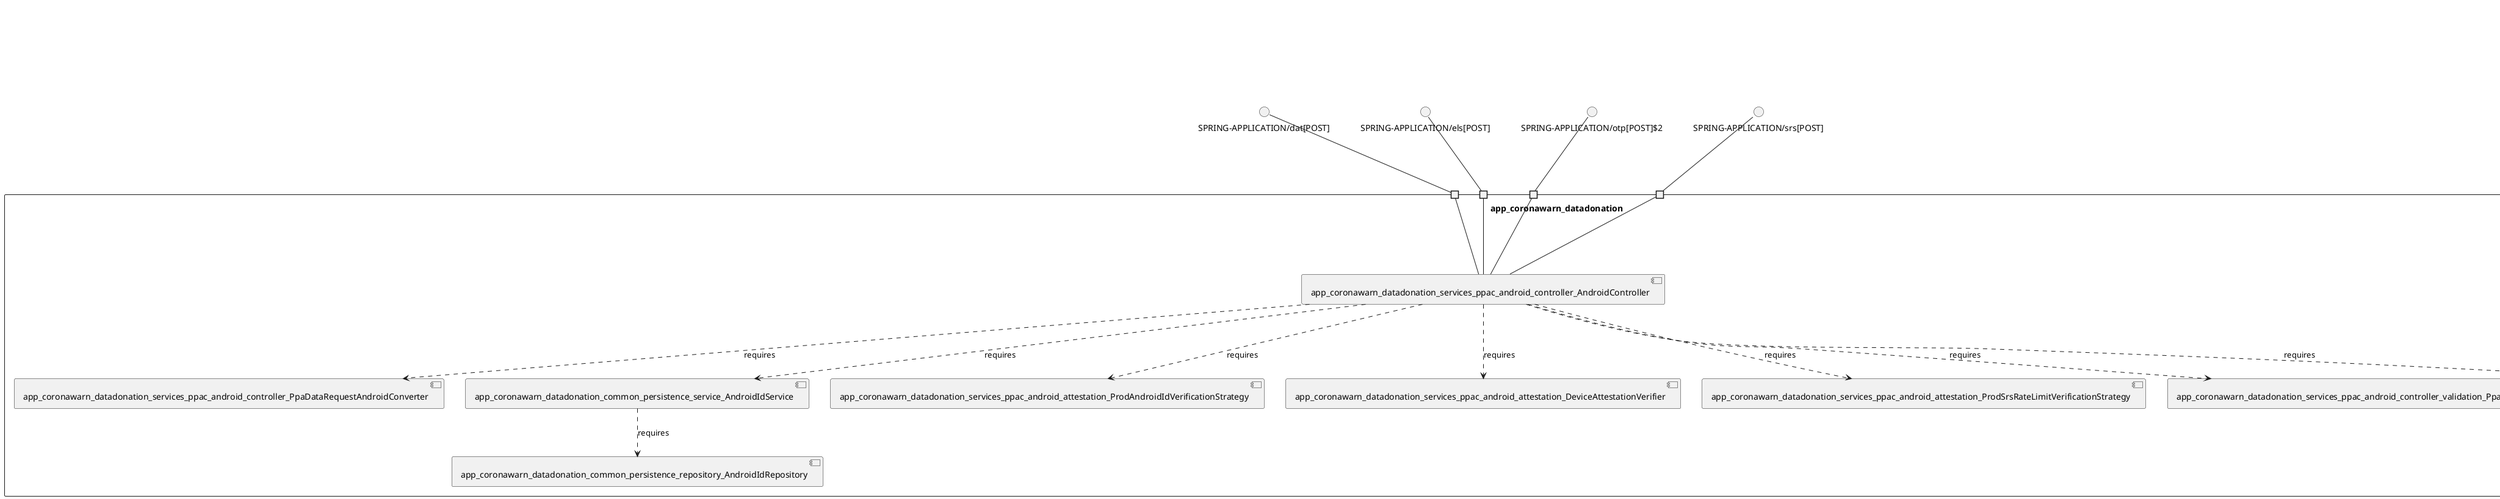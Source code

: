 @startuml
skinparam fixCircleLabelOverlapping true
skinparam componentStyle uml2
component "app_coronawarn_datadonation\n\n\n\n\n\n" {
[app_coronawarn_datadonation_common_persistence_service_AndroidIdService]
[app_coronawarn_datadonation_services_ppac_android_attestation_ProdAndroidIdVerificationStrategy]
[app_coronawarn_datadonation_services_ppac_android_attestation_DeviceAttestationVerifier]
[app_coronawarn_datadonation_services_ppac_android_attestation_ProdSrsRateLimitVerificationStrategy]
[app_coronawarn_datadonation_services_ppac_android_controller_validation_PpaDataRequestAndroidValidator]
[app_coronawarn_datadonation_services_ppac_android_controller_AndroidController]
[app_coronawarn_datadonation_services_ppac_android_attestation_TestSrsRateLimitVerificationStrategy]
[app_coronawarn_datadonation_services_ppac_android_controller_PpaDataRequestAndroidConverter]
[app_coronawarn_datadonation_common_persistence_repository_AndroidIdRepository]
portin " " as app_coronawarn_datadonation_requires_SPRING_APPLICATION_els_POST_
portin " " as app_coronawarn_datadonation_requires_SPRING_APPLICATION_otp_POST_2
portin " " as app_coronawarn_datadonation_requires_SPRING_APPLICATION_dat_POST_
portin " " as app_coronawarn_datadonation_requires_SPRING_APPLICATION_srs_POST_
[app_coronawarn_datadonation_services_ppac_android_controller_AndroidController]..>[app_coronawarn_datadonation_services_ppac_android_attestation_ProdSrsRateLimitVerificationStrategy] : requires
[app_coronawarn_datadonation_services_ppac_android_controller_AndroidController]..>[app_coronawarn_datadonation_services_ppac_android_controller_validation_PpaDataRequestAndroidValidator] : requires
[app_coronawarn_datadonation_services_ppac_android_controller_AndroidController]..>[app_coronawarn_datadonation_services_ppac_android_attestation_TestSrsRateLimitVerificationStrategy] : requires
[app_coronawarn_datadonation_common_persistence_service_AndroidIdService]..>[app_coronawarn_datadonation_common_persistence_repository_AndroidIdRepository] : requires
[app_coronawarn_datadonation_services_ppac_android_controller_AndroidController]..>[app_coronawarn_datadonation_services_ppac_android_attestation_DeviceAttestationVerifier] : requires
[app_coronawarn_datadonation_services_ppac_android_controller_AndroidController]..>[app_coronawarn_datadonation_services_ppac_android_controller_PpaDataRequestAndroidConverter] : requires
[app_coronawarn_datadonation_services_ppac_android_controller_AndroidController]..>[app_coronawarn_datadonation_common_persistence_service_AndroidIdService] : requires
[app_coronawarn_datadonation_services_ppac_android_controller_AndroidController]..>[app_coronawarn_datadonation_services_ppac_android_attestation_ProdAndroidIdVerificationStrategy] : requires
"app_coronawarn_datadonation_requires_SPRING_APPLICATION_dat_POST_"--[app_coronawarn_datadonation_services_ppac_android_controller_AndroidController]
"app_coronawarn_datadonation_requires_SPRING_APPLICATION_otp_POST_2"--[app_coronawarn_datadonation_services_ppac_android_controller_AndroidController]
"app_coronawarn_datadonation_requires_SPRING_APPLICATION_srs_POST_"--[app_coronawarn_datadonation_services_ppac_android_controller_AndroidController]
"app_coronawarn_datadonation_requires_SPRING_APPLICATION_els_POST_"--[app_coronawarn_datadonation_services_ppac_android_controller_AndroidController]
}
interface "SPRING-APPLICATION/dat[POST]" as interface.SPRING_APPLICATION_dat_POST_
interface.SPRING_APPLICATION_dat_POST_--"app_coronawarn_datadonation_requires_SPRING_APPLICATION_dat_POST_"
interface "SPRING-APPLICATION/els[POST]" as interface.SPRING_APPLICATION_els_POST_
interface.SPRING_APPLICATION_els_POST_--"app_coronawarn_datadonation_requires_SPRING_APPLICATION_els_POST_"
interface "SPRING-APPLICATION/otp[POST]$2" as interface.SPRING_APPLICATION_otp_POST_2
interface.SPRING_APPLICATION_otp_POST_2--"app_coronawarn_datadonation_requires_SPRING_APPLICATION_otp_POST_2"
interface "SPRING-APPLICATION/srs[POST]" as interface.SPRING_APPLICATION_srs_POST_
interface.SPRING_APPLICATION_srs_POST_--"app_coronawarn_datadonation_requires_SPRING_APPLICATION_srs_POST_"
component "app_coronawarn_datadonation 2\n\n\n\n\n\n" {
[app_coronawarn_datadonation_services_ppac_ios_verification_devicetoken_DeviceTokenService]
[app_coronawarn_datadonation_common_persistence_repository_DeviceTokenRepository]
[app_coronawarn_datadonation_services_ppac_ios_verification_devicetoken_DeviceTokenService]..>[app_coronawarn_datadonation_common_persistence_repository_DeviceTokenRepository] : requires
}
component "app_coronawarn_datadonation 3\n\n\n\n\n\n" {
[app_coronawarn_datadonation_common_persistence_service_ElsOtpService]
[app_coronawarn_datadonation_services_els_otp_GenerateElsOtpController]
portin " " as app_coronawarn_datadonation_3_requires_SPRING_APPLICATION_gen_els_GET_
[app_coronawarn_datadonation_services_els_otp_GenerateElsOtpController]..>[app_coronawarn_datadonation_common_persistence_service_ElsOtpService] : requires
"app_coronawarn_datadonation_3_requires_SPRING_APPLICATION_gen_els_GET_"--[app_coronawarn_datadonation_services_els_otp_GenerateElsOtpController]
}
interface "SPRING-APPLICATION/gen/els[GET]" as interface.SPRING_APPLICATION_gen_els_GET_
interface.SPRING_APPLICATION_gen_els_GET_--"app_coronawarn_datadonation_3_requires_SPRING_APPLICATION_gen_els_GET_"
component "app_coronawarn_datadonation 4\n\n\n\n\n\n" {
[app_coronawarn_datadonation_services_ppac_otp_GenerateSrsOtpController]
[app_coronawarn_datadonation_common_persistence_service_SrsOtpService]
portin " " as app_coronawarn_datadonation_4_requires_SPRING_APPLICATION_gen_srs_GET_
[app_coronawarn_datadonation_services_ppac_otp_GenerateSrsOtpController]..>[app_coronawarn_datadonation_common_persistence_service_SrsOtpService] : requires
"app_coronawarn_datadonation_4_requires_SPRING_APPLICATION_gen_srs_GET_"--[app_coronawarn_datadonation_services_ppac_otp_GenerateSrsOtpController]
}
interface "SPRING-APPLICATION/gen/srs[GET]" as interface.SPRING_APPLICATION_gen_srs_GET_
interface.SPRING_APPLICATION_gen_srs_GET_--"app_coronawarn_datadonation_4_requires_SPRING_APPLICATION_gen_srs_GET_"
component "app_coronawarn_datadonation 5\n\n\n\n\n\n" {
[app_coronawarn_datadonation_common_persistence_service_OtpService]
[app_coronawarn_datadonation_services_edus_otp_GenerateOtpController]
portin " " as app_coronawarn_datadonation_5_requires_SPRING_APPLICATION_gen_otp_GET_
[app_coronawarn_datadonation_services_edus_otp_GenerateOtpController]..>[app_coronawarn_datadonation_common_persistence_service_OtpService] : requires
"app_coronawarn_datadonation_5_requires_SPRING_APPLICATION_gen_otp_GET_"--[app_coronawarn_datadonation_services_edus_otp_GenerateOtpController]
}
interface "SPRING-APPLICATION/gen/otp[GET]" as interface.SPRING_APPLICATION_gen_otp_GET_
interface.SPRING_APPLICATION_gen_otp_GET_--"app_coronawarn_datadonation_5_requires_SPRING_APPLICATION_gen_otp_GET_"
component "app_coronawarn_datadonation 6\n\n\n\n\n\n" {
[app_coronawarn_datadonation_common_persistence_service_SaltService]
[app_coronawarn_datadonation_common_persistence_repository_ppac_android_SaltRepository]
[app_coronawarn_datadonation_services_ppac_android_controller_DeleteSaltController]
portin " " as app_coronawarn_datadonation_6_requires_SPRING_APPLICATION_delete_DELETE_
[app_coronawarn_datadonation_common_persistence_service_SaltService]..>[app_coronawarn_datadonation_common_persistence_repository_ppac_android_SaltRepository] : requires
[app_coronawarn_datadonation_services_ppac_android_controller_DeleteSaltController]..>[app_coronawarn_datadonation_common_persistence_service_SaltService] : requires
"app_coronawarn_datadonation_6_requires_SPRING_APPLICATION_delete_DELETE_"--[app_coronawarn_datadonation_services_ppac_android_controller_DeleteSaltController]
}
interface "SPRING-APPLICATION/delete[DELETE]" as interface.SPRING_APPLICATION_delete_DELETE_
interface.SPRING_APPLICATION_delete_DELETE_--"app_coronawarn_datadonation_6_requires_SPRING_APPLICATION_delete_DELETE_"
component "app_coronawarn_datadonation_common_persistence\n\n\n\n\n\n" {
[app_coronawarn_datadonation_common_persistence_repository_metrics_ClientMetadataRepository]
[app_coronawarn_datadonation_common_persistence_repository_metrics_ExposureWindowRepository]
[app_coronawarn_datadonation_common_persistence_repository_metrics_KeySubmissionMetadataWithUserMetadataRepository]
[app_coronawarn_datadonation_common_persistence_repository_metrics_SummarizedExposureWindowsWithUserMetadataRepository]
[app_coronawarn_datadonation_common_persistence_repository_metrics_ExposureWindowTestResultsRepository]
[app_coronawarn_datadonation_common_persistence_repository_metrics_ExposureRiskMetadataRepository]
[app_coronawarn_datadonation_common_persistence_repository_metrics_UserMetadataRepository]
[app_coronawarn_datadonation_common_persistence_service_PpaDataService]
[app_coronawarn_datadonation_common_persistence_repository_metrics_KeySubmissionMetadataWithClientMetadataRepository]
[app_coronawarn_datadonation_common_persistence_repository_metrics_TestResultMetadataRepository]
[app_coronawarn_datadonation_common_persistence_service_PpaDataService]..>[app_coronawarn_datadonation_common_persistence_repository_metrics_ClientMetadataRepository] : requires
[app_coronawarn_datadonation_common_persistence_service_PpaDataService]..>[app_coronawarn_datadonation_common_persistence_repository_metrics_KeySubmissionMetadataWithUserMetadataRepository] : requires
[app_coronawarn_datadonation_common_persistence_service_PpaDataService]..>[app_coronawarn_datadonation_common_persistence_repository_metrics_ExposureWindowRepository] : requires
[app_coronawarn_datadonation_common_persistence_service_PpaDataService]..>[app_coronawarn_datadonation_common_persistence_repository_metrics_UserMetadataRepository] : requires
[app_coronawarn_datadonation_common_persistence_service_PpaDataService]..>[app_coronawarn_datadonation_common_persistence_repository_metrics_ExposureWindowTestResultsRepository] : requires
[app_coronawarn_datadonation_common_persistence_service_PpaDataService]..>[app_coronawarn_datadonation_common_persistence_repository_metrics_KeySubmissionMetadataWithClientMetadataRepository] : requires
[app_coronawarn_datadonation_common_persistence_service_PpaDataService]..>[app_coronawarn_datadonation_common_persistence_repository_metrics_SummarizedExposureWindowsWithUserMetadataRepository] : requires
[app_coronawarn_datadonation_common_persistence_service_PpaDataService]..>[app_coronawarn_datadonation_common_persistence_repository_metrics_TestResultMetadataRepository] : requires
[app_coronawarn_datadonation_common_persistence_service_PpaDataService]..>[app_coronawarn_datadonation_common_persistence_repository_metrics_ExposureRiskMetadataRepository] : requires
}
component "app_coronawarn_datadonation_services_edus_otp_OtpController\n\n\n\n\n\n" {
[app_coronawarn_datadonation_services_edus_otp_OtpController]
portin " " as app_coronawarn_datadonation_services_edus_otp_OtpController_requires_SPRING_APPLICATION_otp_POST_3
"app_coronawarn_datadonation_services_edus_otp_OtpController_requires_SPRING_APPLICATION_otp_POST_3"--[app_coronawarn_datadonation_services_edus_otp_OtpController]
}
interface "SPRING-APPLICATION/otp[POST]$3" as interface.SPRING_APPLICATION_otp_POST_3
interface.SPRING_APPLICATION_otp_POST_3--"app_coronawarn_datadonation_services_edus_otp_OtpController_requires_SPRING_APPLICATION_otp_POST_3"
component "app_coronawarn_datadonation_services_els_otp_ElsOtpController\n\n\n\n\n\n" {
[app_coronawarn_datadonation_services_els_otp_ElsOtpController]
portin " " as app_coronawarn_datadonation_services_els_otp_ElsOtpController_requires_SPRING_APPLICATION_els_POST_2
"app_coronawarn_datadonation_services_els_otp_ElsOtpController_requires_SPRING_APPLICATION_els_POST_2"--[app_coronawarn_datadonation_services_els_otp_ElsOtpController]
}
interface "SPRING-APPLICATION/els[POST]$2" as interface.SPRING_APPLICATION_els_POST_2
interface.SPRING_APPLICATION_els_POST_2--"app_coronawarn_datadonation_services_els_otp_ElsOtpController_requires_SPRING_APPLICATION_els_POST_2"
component "app_coronawarn_datadonation_services_ppac_commons_FakeRequestController\n\n\n\n\n\n" {
[app_coronawarn_datadonation_services_ppac_commons_FakeRequestController]
portin " " as app_coronawarn_datadonation_services_ppac_commons_FakeRequestController_requires_SPRING_APPLICATION_POST_
"app_coronawarn_datadonation_services_ppac_commons_FakeRequestController_requires_SPRING_APPLICATION_POST_"--[app_coronawarn_datadonation_services_ppac_commons_FakeRequestController]
}
interface "SPRING-APPLICATION/[POST]" as interface.SPRING_APPLICATION_POST_
interface.SPRING_APPLICATION_POST_--"app_coronawarn_datadonation_services_ppac_commons_FakeRequestController_requires_SPRING_APPLICATION_POST_"
component "app_coronawarn_datadonation_services_ppac_ios\n\n\n\n\n\n" {
[app_coronawarn_datadonation_services_ppac_ios_controller_PpaDataRequestIosConverter]
[app_coronawarn_datadonation_services_ppac_ios_controller_IosController]
[app_coronawarn_datadonation_services_ppac_ios_verification_PpacProcessor]
portin " " as app_coronawarn_datadonation_services_ppac_ios_requires_SPRING_APPLICATION_srs_POST_3
portin " " as app_coronawarn_datadonation_services_ppac_ios_requires_SPRING_APPLICATION_dat_POST_2
portin " " as app_coronawarn_datadonation_services_ppac_ios_requires_SPRING_APPLICATION_els_POST_3
portin " " as app_coronawarn_datadonation_services_ppac_ios_requires_SPRING_APPLICATION_otp_POST_
[app_coronawarn_datadonation_services_ppac_ios_controller_IosController]..>[app_coronawarn_datadonation_services_ppac_ios_verification_PpacProcessor] : requires
[app_coronawarn_datadonation_services_ppac_ios_controller_IosController]..>[app_coronawarn_datadonation_services_ppac_ios_controller_PpaDataRequestIosConverter] : requires
"app_coronawarn_datadonation_services_ppac_ios_requires_SPRING_APPLICATION_els_POST_3"--[app_coronawarn_datadonation_services_ppac_ios_controller_IosController]
"app_coronawarn_datadonation_services_ppac_ios_requires_SPRING_APPLICATION_srs_POST_3"--[app_coronawarn_datadonation_services_ppac_ios_controller_IosController]
"app_coronawarn_datadonation_services_ppac_ios_requires_SPRING_APPLICATION_dat_POST_2"--[app_coronawarn_datadonation_services_ppac_ios_controller_IosController]
"app_coronawarn_datadonation_services_ppac_ios_requires_SPRING_APPLICATION_otp_POST_"--[app_coronawarn_datadonation_services_ppac_ios_controller_IosController]
}
interface "SPRING-APPLICATION/dat[POST]$2" as interface.SPRING_APPLICATION_dat_POST_2
interface.SPRING_APPLICATION_dat_POST_2--"app_coronawarn_datadonation_services_ppac_ios_requires_SPRING_APPLICATION_dat_POST_2"
interface "SPRING-APPLICATION/els[POST]$3" as interface.SPRING_APPLICATION_els_POST_3
interface.SPRING_APPLICATION_els_POST_3--"app_coronawarn_datadonation_services_ppac_ios_requires_SPRING_APPLICATION_els_POST_3"
interface "SPRING-APPLICATION/otp[POST]" as interface.SPRING_APPLICATION_otp_POST_
interface.SPRING_APPLICATION_otp_POST_--"app_coronawarn_datadonation_services_ppac_ios_requires_SPRING_APPLICATION_otp_POST_"
interface "SPRING-APPLICATION/srs[POST]$3" as interface.SPRING_APPLICATION_srs_POST_3
interface.SPRING_APPLICATION_srs_POST_3--"app_coronawarn_datadonation_services_ppac_ios_requires_SPRING_APPLICATION_srs_POST_3"
component "app_coronawarn_datadonation_services_srs_otp_SrsOtpController\n\n\n\n\n\n" {
[app_coronawarn_datadonation_services_srs_otp_SrsOtpController]
portin " " as app_coronawarn_datadonation_services_srs_otp_SrsOtpController_requires_SPRING_APPLICATION_srs_POST_2
"app_coronawarn_datadonation_services_srs_otp_SrsOtpController_requires_SPRING_APPLICATION_srs_POST_2"--[app_coronawarn_datadonation_services_srs_otp_SrsOtpController]
}
interface "SPRING-APPLICATION/srs[POST]$2" as interface.SPRING_APPLICATION_srs_POST_2
interface.SPRING_APPLICATION_srs_POST_2--"app_coronawarn_datadonation_services_srs_otp_SrsOtpController_requires_SPRING_APPLICATION_srs_POST_2"

@enduml

